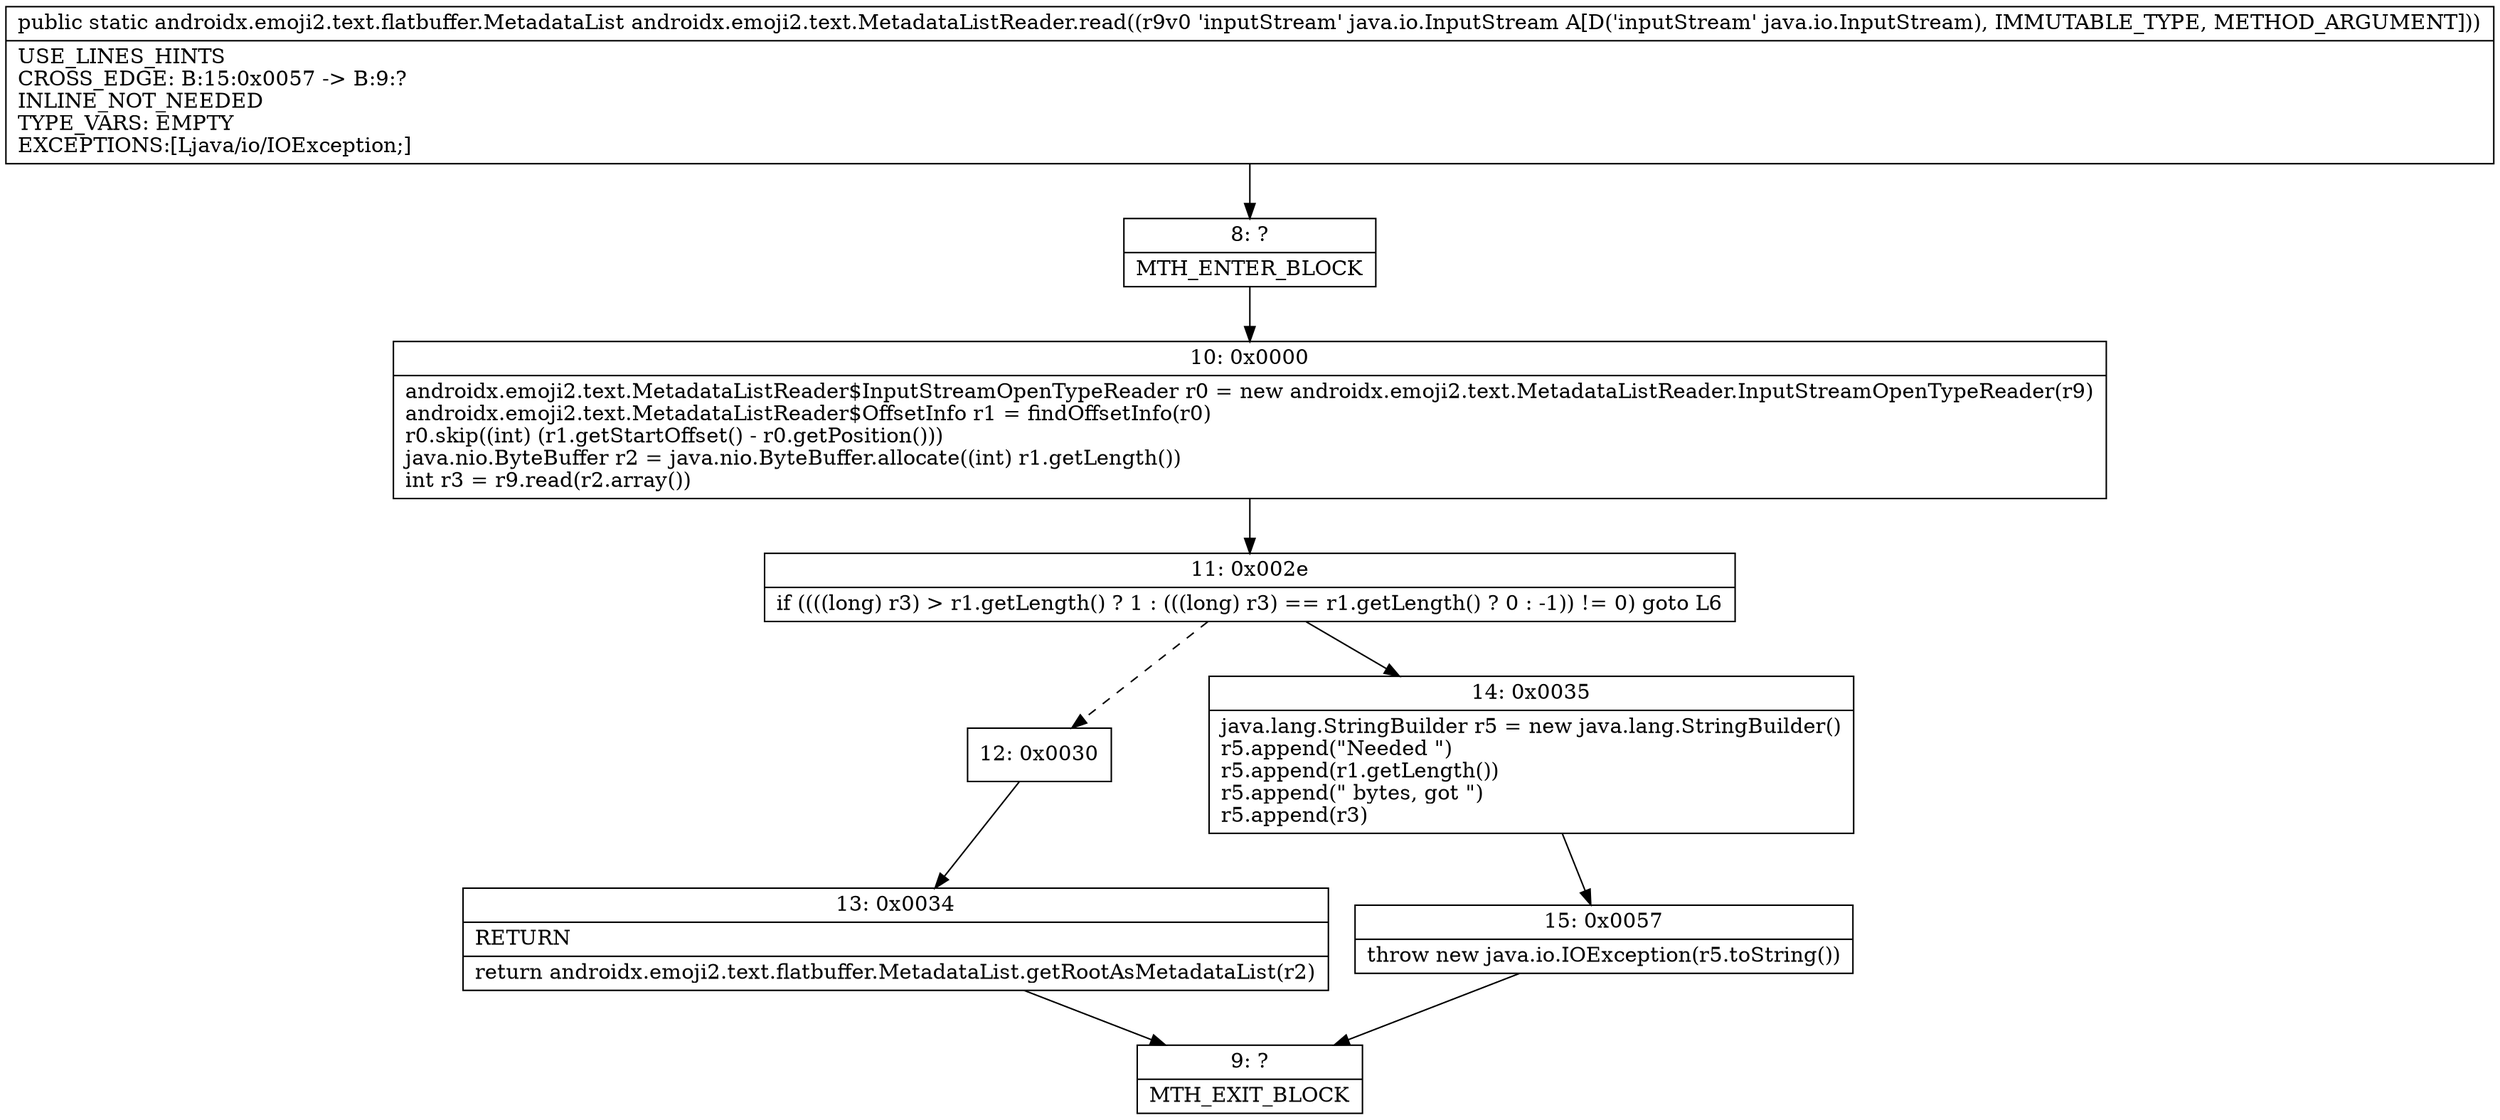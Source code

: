 digraph "CFG forandroidx.emoji2.text.MetadataListReader.read(Ljava\/io\/InputStream;)Landroidx\/emoji2\/text\/flatbuffer\/MetadataList;" {
Node_8 [shape=record,label="{8\:\ ?|MTH_ENTER_BLOCK\l}"];
Node_10 [shape=record,label="{10\:\ 0x0000|androidx.emoji2.text.MetadataListReader$InputStreamOpenTypeReader r0 = new androidx.emoji2.text.MetadataListReader.InputStreamOpenTypeReader(r9)\landroidx.emoji2.text.MetadataListReader$OffsetInfo r1 = findOffsetInfo(r0)\lr0.skip((int) (r1.getStartOffset() \- r0.getPosition()))\ljava.nio.ByteBuffer r2 = java.nio.ByteBuffer.allocate((int) r1.getLength())\lint r3 = r9.read(r2.array())\l}"];
Node_11 [shape=record,label="{11\:\ 0x002e|if ((((long) r3) \> r1.getLength() ? 1 : (((long) r3) == r1.getLength() ? 0 : \-1)) != 0) goto L6\l}"];
Node_12 [shape=record,label="{12\:\ 0x0030}"];
Node_13 [shape=record,label="{13\:\ 0x0034|RETURN\l|return androidx.emoji2.text.flatbuffer.MetadataList.getRootAsMetadataList(r2)\l}"];
Node_9 [shape=record,label="{9\:\ ?|MTH_EXIT_BLOCK\l}"];
Node_14 [shape=record,label="{14\:\ 0x0035|java.lang.StringBuilder r5 = new java.lang.StringBuilder()\lr5.append(\"Needed \")\lr5.append(r1.getLength())\lr5.append(\" bytes, got \")\lr5.append(r3)\l}"];
Node_15 [shape=record,label="{15\:\ 0x0057|throw new java.io.IOException(r5.toString())\l}"];
MethodNode[shape=record,label="{public static androidx.emoji2.text.flatbuffer.MetadataList androidx.emoji2.text.MetadataListReader.read((r9v0 'inputStream' java.io.InputStream A[D('inputStream' java.io.InputStream), IMMUTABLE_TYPE, METHOD_ARGUMENT]))  | USE_LINES_HINTS\lCROSS_EDGE: B:15:0x0057 \-\> B:9:?\lINLINE_NOT_NEEDED\lTYPE_VARS: EMPTY\lEXCEPTIONS:[Ljava\/io\/IOException;]\l}"];
MethodNode -> Node_8;Node_8 -> Node_10;
Node_10 -> Node_11;
Node_11 -> Node_12[style=dashed];
Node_11 -> Node_14;
Node_12 -> Node_13;
Node_13 -> Node_9;
Node_14 -> Node_15;
Node_15 -> Node_9;
}

